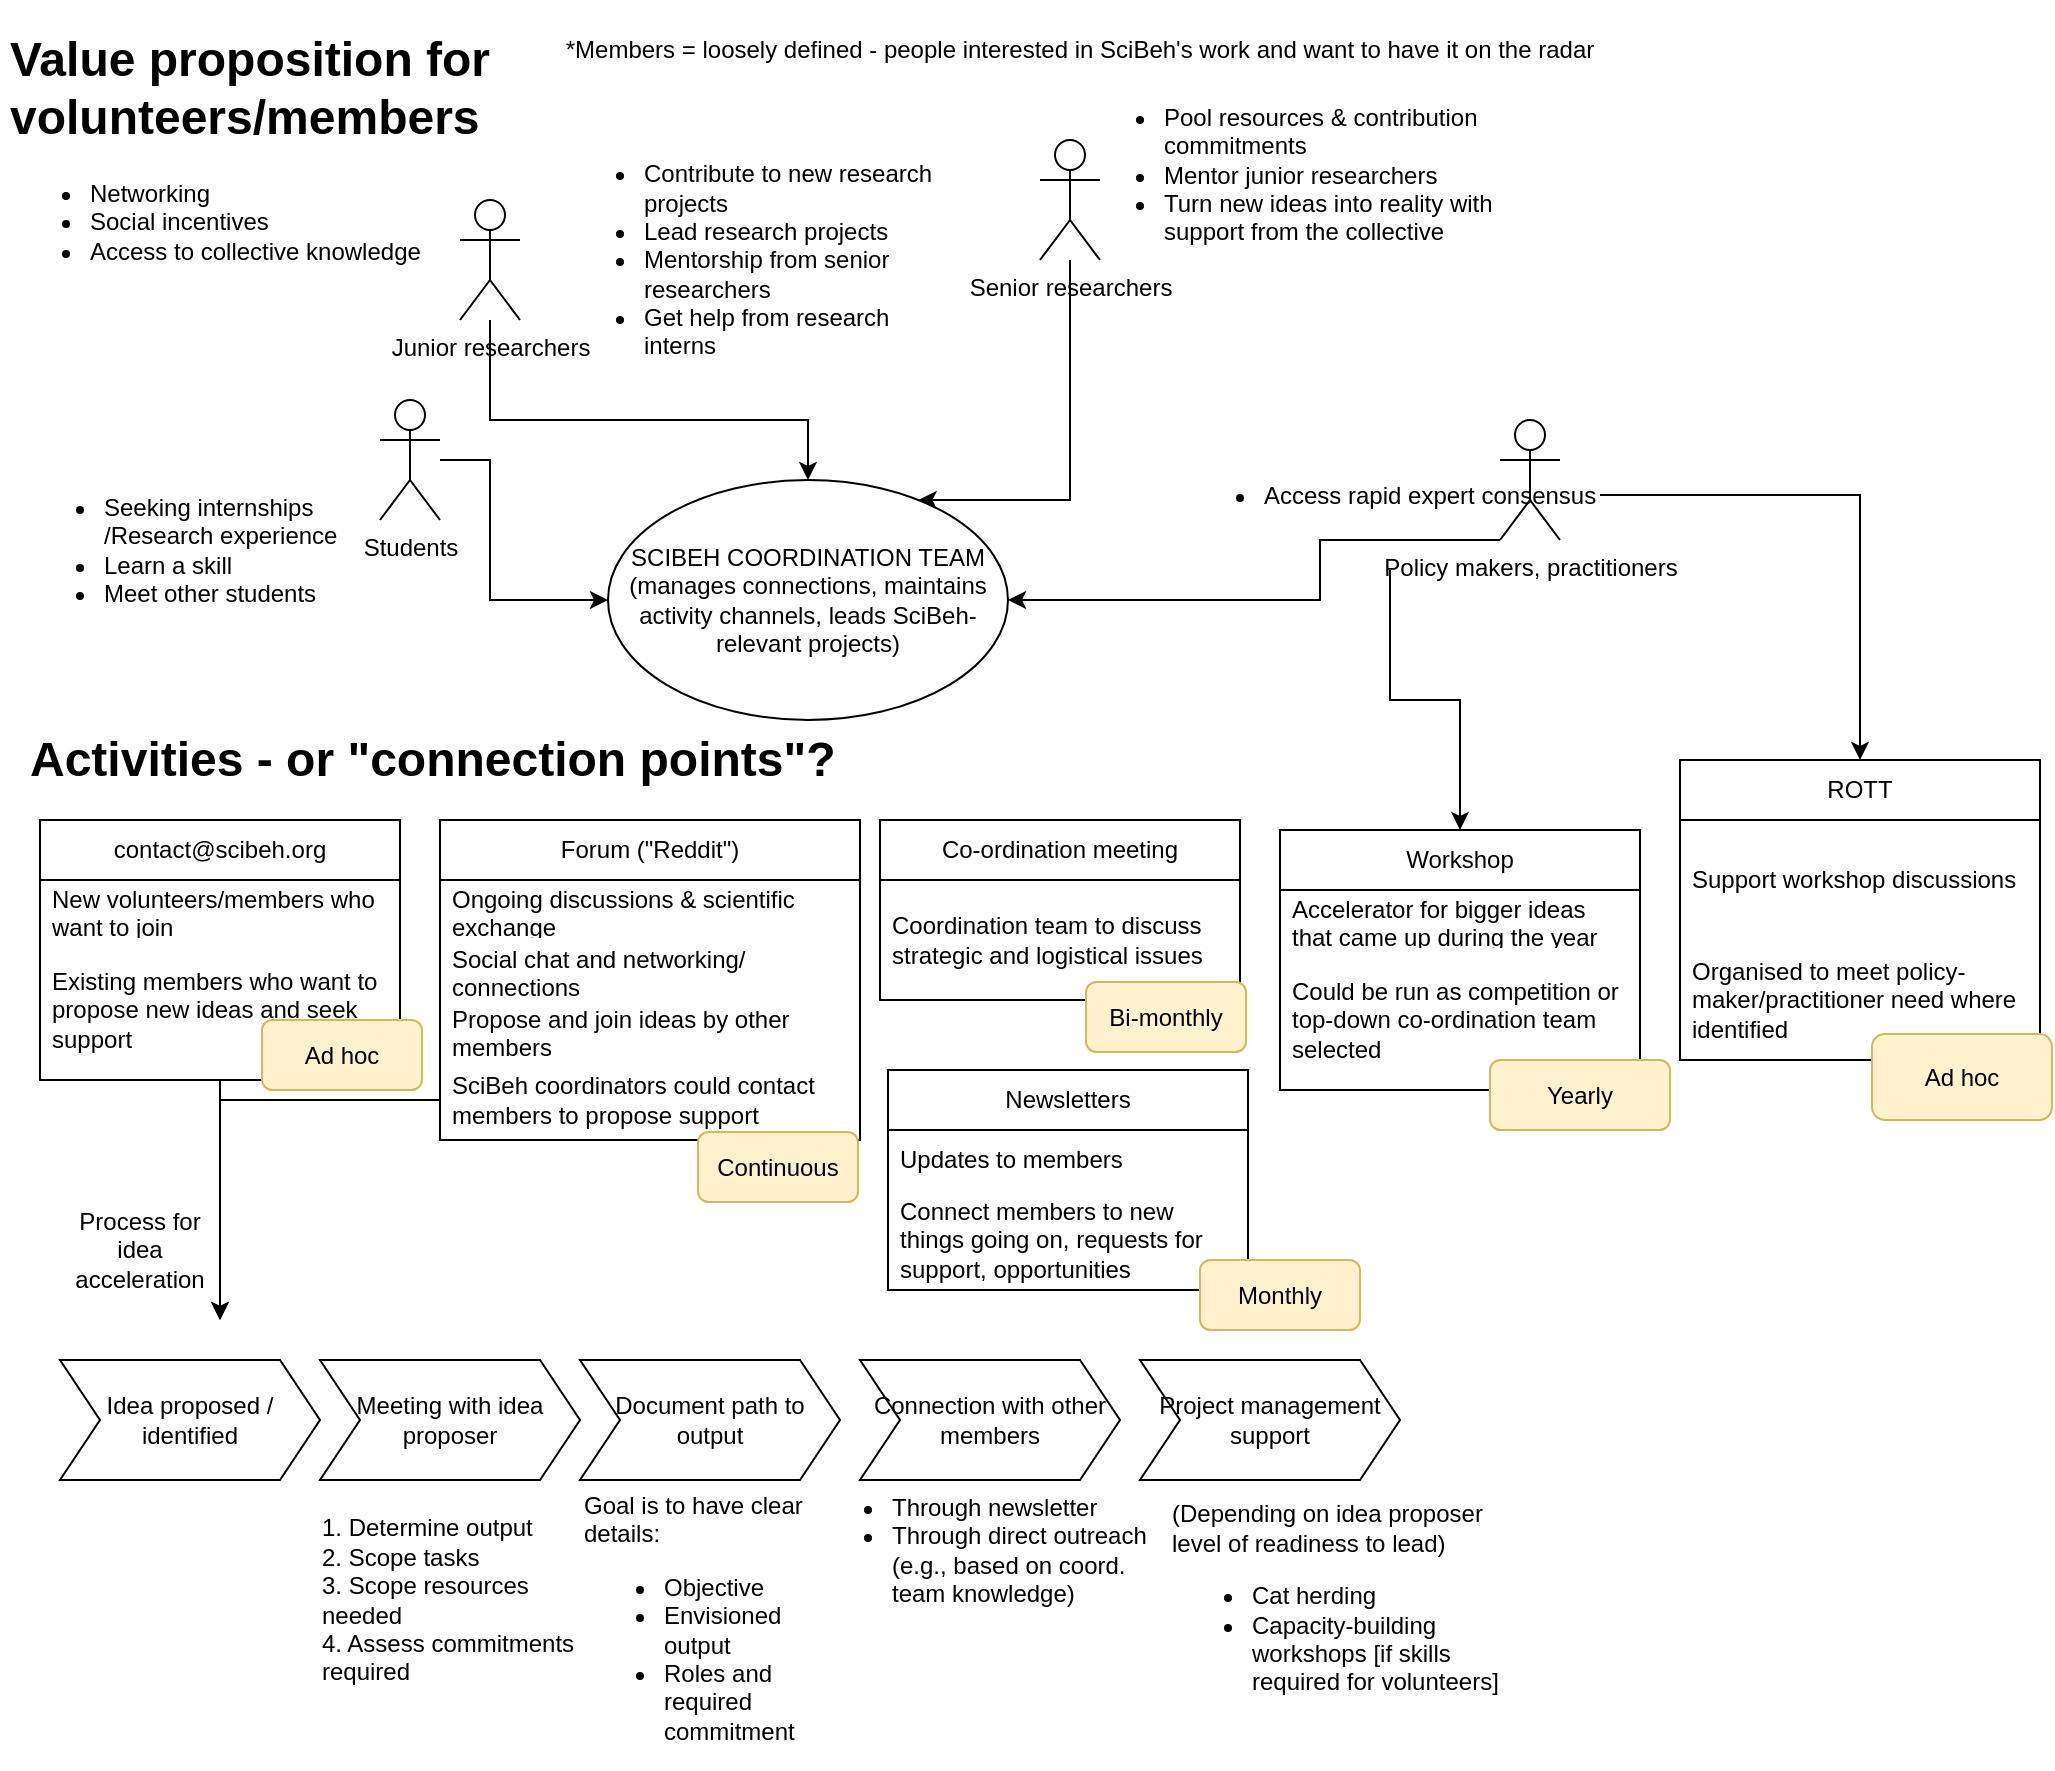 <mxfile version="21.2.9" type="github">
  <diagram name="Page-1" id="txcq8qw62wM2o02GTHZs">
    <mxGraphModel dx="1324" dy="903" grid="1" gridSize="10" guides="1" tooltips="1" connect="1" arrows="1" fold="1" page="1" pageScale="1" pageWidth="827" pageHeight="1169" math="0" shadow="0">
      <root>
        <mxCell id="0" />
        <mxCell id="1" parent="0" />
        <mxCell id="6x0dXdKXaHFzpYJiuWAb-14" value="SCIBEH COORDINATION TEAM (manages connections, maintains activity channels, leads SciBeh-relevant projects)" style="ellipse;whiteSpace=wrap;html=1;" vertex="1" parent="1">
          <mxGeometry x="314" y="240" width="200" height="120" as="geometry" />
        </mxCell>
        <mxCell id="6x0dXdKXaHFzpYJiuWAb-16" style="edgeStyle=orthogonalEdgeStyle;rounded=0;orthogonalLoop=1;jettySize=auto;html=1;entryX=0;entryY=0.5;entryDx=0;entryDy=0;" edge="1" parent="1" source="6x0dXdKXaHFzpYJiuWAb-15" target="6x0dXdKXaHFzpYJiuWAb-14">
          <mxGeometry relative="1" as="geometry">
            <Array as="points">
              <mxPoint x="255" y="300" />
            </Array>
          </mxGeometry>
        </mxCell>
        <mxCell id="6x0dXdKXaHFzpYJiuWAb-15" value="Students" style="shape=umlActor;verticalLabelPosition=bottom;verticalAlign=top;html=1;outlineConnect=0;" vertex="1" parent="1">
          <mxGeometry x="200" y="200" width="30" height="60" as="geometry" />
        </mxCell>
        <mxCell id="6x0dXdKXaHFzpYJiuWAb-17" value="&lt;ul&gt;&lt;li&gt;Seeking internships /Research experience&lt;/li&gt;&lt;li&gt;Learn a skill&lt;/li&gt;&lt;li&gt;Meet other students&lt;br&gt;&lt;/li&gt;&lt;/ul&gt;" style="text;html=1;strokeColor=none;fillColor=none;align=left;verticalAlign=middle;whiteSpace=wrap;rounded=0;" vertex="1" parent="1">
          <mxGeometry x="20" y="230" width="190" height="90" as="geometry" />
        </mxCell>
        <mxCell id="6x0dXdKXaHFzpYJiuWAb-20" style="edgeStyle=orthogonalEdgeStyle;rounded=0;orthogonalLoop=1;jettySize=auto;html=1;entryX=0.5;entryY=0;entryDx=0;entryDy=0;" edge="1" parent="1" source="6x0dXdKXaHFzpYJiuWAb-18" target="6x0dXdKXaHFzpYJiuWAb-14">
          <mxGeometry relative="1" as="geometry">
            <mxPoint x="435" y="190" as="targetPoint" />
            <Array as="points">
              <mxPoint x="255" y="210" />
              <mxPoint x="414" y="210" />
            </Array>
          </mxGeometry>
        </mxCell>
        <mxCell id="6x0dXdKXaHFzpYJiuWAb-18" value="Junior researchers" style="shape=umlActor;verticalLabelPosition=bottom;verticalAlign=top;html=1;outlineConnect=0;" vertex="1" parent="1">
          <mxGeometry x="240" y="100" width="30" height="60" as="geometry" />
        </mxCell>
        <mxCell id="6x0dXdKXaHFzpYJiuWAb-25" style="edgeStyle=orthogonalEdgeStyle;rounded=0;orthogonalLoop=1;jettySize=auto;html=1;" edge="1" parent="1" source="6x0dXdKXaHFzpYJiuWAb-19" target="6x0dXdKXaHFzpYJiuWAb-14">
          <mxGeometry relative="1" as="geometry">
            <Array as="points">
              <mxPoint x="545" y="250" />
            </Array>
          </mxGeometry>
        </mxCell>
        <mxCell id="6x0dXdKXaHFzpYJiuWAb-19" value="Senior researchers" style="shape=umlActor;verticalLabelPosition=bottom;verticalAlign=top;html=1;outlineConnect=0;" vertex="1" parent="1">
          <mxGeometry x="530" y="70" width="30" height="60" as="geometry" />
        </mxCell>
        <mxCell id="6x0dXdKXaHFzpYJiuWAb-22" value="&lt;ul&gt;&lt;li&gt;Contribute to new research projects&lt;/li&gt;&lt;li&gt;Lead research projects&lt;/li&gt;&lt;li&gt;Mentorship from senior researchers&lt;br&gt;&lt;/li&gt;&lt;li&gt;Get help from research interns&lt;br&gt;&lt;/li&gt;&lt;/ul&gt;" style="text;html=1;strokeColor=none;fillColor=none;align=left;verticalAlign=middle;whiteSpace=wrap;rounded=0;" vertex="1" parent="1">
          <mxGeometry x="290" y="85" width="200" height="90" as="geometry" />
        </mxCell>
        <mxCell id="6x0dXdKXaHFzpYJiuWAb-24" value="&lt;h1&gt;Value proposition for volunteers/members&lt;/h1&gt;&lt;div&gt;&lt;ul&gt;&lt;li&gt;Networking&lt;/li&gt;&lt;li&gt;Social incentives&lt;/li&gt;&lt;li&gt;Access to collective knowledge&lt;br&gt;&lt;/li&gt;&lt;/ul&gt;&lt;/div&gt;" style="text;html=1;strokeColor=none;fillColor=none;spacing=5;spacingTop=-20;whiteSpace=wrap;overflow=hidden;rounded=0;" vertex="1" parent="1">
          <mxGeometry x="10" y="10" width="290" height="140" as="geometry" />
        </mxCell>
        <mxCell id="6x0dXdKXaHFzpYJiuWAb-26" value="&lt;br&gt;&lt;ul&gt;&lt;li&gt;Pool resources &amp;amp; contribution commitments&lt;br&gt;&lt;/li&gt;&lt;li&gt;Mentor junior researchers&lt;/li&gt;&lt;li&gt;Turn new ideas into reality with support from the collective&lt;br&gt;&lt;/li&gt;&lt;/ul&gt;" style="text;html=1;strokeColor=none;fillColor=none;align=left;verticalAlign=middle;whiteSpace=wrap;rounded=0;" vertex="1" parent="1">
          <mxGeometry x="550" y="42.5" width="210" height="75" as="geometry" />
        </mxCell>
        <mxCell id="6x0dXdKXaHFzpYJiuWAb-28" style="edgeStyle=orthogonalEdgeStyle;rounded=0;orthogonalLoop=1;jettySize=auto;html=1;exitX=0;exitY=1;exitDx=0;exitDy=0;exitPerimeter=0;entryX=1;entryY=0.5;entryDx=0;entryDy=0;" edge="1" parent="1" source="6x0dXdKXaHFzpYJiuWAb-27" target="6x0dXdKXaHFzpYJiuWAb-14">
          <mxGeometry relative="1" as="geometry">
            <Array as="points">
              <mxPoint x="670" y="270" />
              <mxPoint x="670" y="300" />
            </Array>
          </mxGeometry>
        </mxCell>
        <mxCell id="6x0dXdKXaHFzpYJiuWAb-27" value="Policy makers, practitioners" style="shape=umlActor;verticalLabelPosition=bottom;verticalAlign=top;html=1;outlineConnect=0;" vertex="1" parent="1">
          <mxGeometry x="760" y="210" width="30" height="60" as="geometry" />
        </mxCell>
        <mxCell id="6x0dXdKXaHFzpYJiuWAb-80" style="edgeStyle=orthogonalEdgeStyle;rounded=0;orthogonalLoop=1;jettySize=auto;html=1;entryX=0.5;entryY=0;entryDx=0;entryDy=0;" edge="1" parent="1" source="6x0dXdKXaHFzpYJiuWAb-29" target="6x0dXdKXaHFzpYJiuWAb-74">
          <mxGeometry relative="1" as="geometry" />
        </mxCell>
        <mxCell id="6x0dXdKXaHFzpYJiuWAb-81" style="edgeStyle=orthogonalEdgeStyle;rounded=0;orthogonalLoop=1;jettySize=auto;html=1;entryX=0.5;entryY=0;entryDx=0;entryDy=0;" edge="1" parent="1" source="6x0dXdKXaHFzpYJiuWAb-29" target="6x0dXdKXaHFzpYJiuWAb-48">
          <mxGeometry relative="1" as="geometry" />
        </mxCell>
        <mxCell id="6x0dXdKXaHFzpYJiuWAb-29" value="&lt;ul&gt;&lt;li&gt;Access rapid expert consensus&lt;/li&gt;&lt;/ul&gt;" style="text;html=1;strokeColor=none;fillColor=none;align=left;verticalAlign=middle;whiteSpace=wrap;rounded=0;" vertex="1" parent="1">
          <mxGeometry x="600" y="210" width="210" height="75" as="geometry" />
        </mxCell>
        <mxCell id="6x0dXdKXaHFzpYJiuWAb-31" value="&lt;h1&gt;Activities - or &quot;connection points&quot;?&lt;br&gt;&lt;/h1&gt;" style="text;html=1;strokeColor=none;fillColor=none;spacing=5;spacingTop=-20;whiteSpace=wrap;overflow=hidden;rounded=0;" vertex="1" parent="1">
          <mxGeometry x="20" y="360" width="560" height="40" as="geometry" />
        </mxCell>
        <mxCell id="6x0dXdKXaHFzpYJiuWAb-71" style="edgeStyle=orthogonalEdgeStyle;rounded=0;orthogonalLoop=1;jettySize=auto;html=1;" edge="1" parent="1" source="6x0dXdKXaHFzpYJiuWAb-40">
          <mxGeometry relative="1" as="geometry">
            <mxPoint x="120" y="660" as="targetPoint" />
          </mxGeometry>
        </mxCell>
        <mxCell id="6x0dXdKXaHFzpYJiuWAb-40" value="contact@scibeh.org" style="swimlane;fontStyle=0;childLayout=stackLayout;horizontal=1;startSize=30;horizontalStack=0;resizeParent=1;resizeParentMax=0;resizeLast=0;collapsible=1;marginBottom=0;whiteSpace=wrap;html=1;" vertex="1" parent="1">
          <mxGeometry x="30" y="410" width="180" height="130" as="geometry" />
        </mxCell>
        <mxCell id="6x0dXdKXaHFzpYJiuWAb-41" value="New volunteers/members who want to join" style="text;strokeColor=none;fillColor=none;align=left;verticalAlign=middle;spacingLeft=4;spacingRight=4;overflow=hidden;points=[[0,0.5],[1,0.5]];portConstraint=eastwest;rotatable=0;whiteSpace=wrap;html=1;" vertex="1" parent="6x0dXdKXaHFzpYJiuWAb-40">
          <mxGeometry y="30" width="180" height="30" as="geometry" />
        </mxCell>
        <mxCell id="6x0dXdKXaHFzpYJiuWAb-42" value="Existing members who want to propose new ideas and seek support" style="text;strokeColor=none;fillColor=none;align=left;verticalAlign=middle;spacingLeft=4;spacingRight=4;overflow=hidden;points=[[0,0.5],[1,0.5]];portConstraint=eastwest;rotatable=0;whiteSpace=wrap;html=1;" vertex="1" parent="6x0dXdKXaHFzpYJiuWAb-40">
          <mxGeometry y="60" width="180" height="70" as="geometry" />
        </mxCell>
        <mxCell id="6x0dXdKXaHFzpYJiuWAb-44" value="Newsletters" style="swimlane;fontStyle=0;childLayout=stackLayout;horizontal=1;startSize=30;horizontalStack=0;resizeParent=1;resizeParentMax=0;resizeLast=0;collapsible=1;marginBottom=0;whiteSpace=wrap;html=1;" vertex="1" parent="1">
          <mxGeometry x="454" y="535" width="180" height="110" as="geometry" />
        </mxCell>
        <mxCell id="6x0dXdKXaHFzpYJiuWAb-45" value="Updates to members" style="text;strokeColor=none;fillColor=none;align=left;verticalAlign=middle;spacingLeft=4;spacingRight=4;overflow=hidden;points=[[0,0.5],[1,0.5]];portConstraint=eastwest;rotatable=0;whiteSpace=wrap;html=1;" vertex="1" parent="6x0dXdKXaHFzpYJiuWAb-44">
          <mxGeometry y="30" width="180" height="30" as="geometry" />
        </mxCell>
        <mxCell id="6x0dXdKXaHFzpYJiuWAb-46" value="Connect members to new things going on, requests for support, opportunities" style="text;strokeColor=none;fillColor=none;align=left;verticalAlign=middle;spacingLeft=4;spacingRight=4;overflow=hidden;points=[[0,0.5],[1,0.5]];portConstraint=eastwest;rotatable=0;whiteSpace=wrap;html=1;" vertex="1" parent="6x0dXdKXaHFzpYJiuWAb-44">
          <mxGeometry y="60" width="180" height="50" as="geometry" />
        </mxCell>
        <mxCell id="6x0dXdKXaHFzpYJiuWAb-47" value="*Members = loosely defined - people interested in SciBeh&#39;s work and want to have it on the radar" style="text;html=1;strokeColor=none;fillColor=none;align=center;verticalAlign=middle;whiteSpace=wrap;rounded=0;" vertex="1" parent="1">
          <mxGeometry x="280" y="10" width="540" height="30" as="geometry" />
        </mxCell>
        <mxCell id="6x0dXdKXaHFzpYJiuWAb-48" value="Workshop" style="swimlane;fontStyle=0;childLayout=stackLayout;horizontal=1;startSize=30;horizontalStack=0;resizeParent=1;resizeParentMax=0;resizeLast=0;collapsible=1;marginBottom=0;whiteSpace=wrap;html=1;" vertex="1" parent="1">
          <mxGeometry x="650" y="415" width="180" height="130" as="geometry" />
        </mxCell>
        <mxCell id="6x0dXdKXaHFzpYJiuWAb-49" value="Accelerator for bigger ideas that came up during the year" style="text;strokeColor=none;fillColor=none;align=left;verticalAlign=middle;spacingLeft=4;spacingRight=4;overflow=hidden;points=[[0,0.5],[1,0.5]];portConstraint=eastwest;rotatable=0;whiteSpace=wrap;html=1;" vertex="1" parent="6x0dXdKXaHFzpYJiuWAb-48">
          <mxGeometry y="30" width="180" height="30" as="geometry" />
        </mxCell>
        <mxCell id="6x0dXdKXaHFzpYJiuWAb-50" value="Could be run as competition or top-down co-ordination team selected" style="text;strokeColor=none;fillColor=none;align=left;verticalAlign=middle;spacingLeft=4;spacingRight=4;overflow=hidden;points=[[0,0.5],[1,0.5]];portConstraint=eastwest;rotatable=0;whiteSpace=wrap;html=1;" vertex="1" parent="6x0dXdKXaHFzpYJiuWAb-48">
          <mxGeometry y="60" width="180" height="70" as="geometry" />
        </mxCell>
        <mxCell id="6x0dXdKXaHFzpYJiuWAb-51" value="Forum (&quot;Reddit&quot;)" style="swimlane;fontStyle=0;childLayout=stackLayout;horizontal=1;startSize=30;horizontalStack=0;resizeParent=1;resizeParentMax=0;resizeLast=0;collapsible=1;marginBottom=0;whiteSpace=wrap;html=1;" vertex="1" parent="1">
          <mxGeometry x="230" y="410" width="210" height="160" as="geometry" />
        </mxCell>
        <mxCell id="6x0dXdKXaHFzpYJiuWAb-52" value="Ongoing discussions &amp;amp; scientific exchange" style="text;strokeColor=none;fillColor=none;align=left;verticalAlign=middle;spacingLeft=4;spacingRight=4;overflow=hidden;points=[[0,0.5],[1,0.5]];portConstraint=eastwest;rotatable=0;whiteSpace=wrap;html=1;" vertex="1" parent="6x0dXdKXaHFzpYJiuWAb-51">
          <mxGeometry y="30" width="210" height="30" as="geometry" />
        </mxCell>
        <mxCell id="6x0dXdKXaHFzpYJiuWAb-53" value="Social chat and networking/ connections" style="text;strokeColor=none;fillColor=none;align=left;verticalAlign=middle;spacingLeft=4;spacingRight=4;overflow=hidden;points=[[0,0.5],[1,0.5]];portConstraint=eastwest;rotatable=0;whiteSpace=wrap;html=1;" vertex="1" parent="6x0dXdKXaHFzpYJiuWAb-51">
          <mxGeometry y="60" width="210" height="30" as="geometry" />
        </mxCell>
        <mxCell id="6x0dXdKXaHFzpYJiuWAb-58" value="Propose and join ideas by other members" style="text;strokeColor=none;fillColor=none;align=left;verticalAlign=middle;spacingLeft=4;spacingRight=4;overflow=hidden;points=[[0,0.5],[1,0.5]];portConstraint=eastwest;rotatable=0;whiteSpace=wrap;html=1;" vertex="1" parent="6x0dXdKXaHFzpYJiuWAb-51">
          <mxGeometry y="90" width="210" height="30" as="geometry" />
        </mxCell>
        <mxCell id="6x0dXdKXaHFzpYJiuWAb-72" style="edgeStyle=orthogonalEdgeStyle;rounded=0;orthogonalLoop=1;jettySize=auto;html=1;exitX=0;exitY=0.5;exitDx=0;exitDy=0;" edge="1" parent="6x0dXdKXaHFzpYJiuWAb-51" source="6x0dXdKXaHFzpYJiuWAb-59">
          <mxGeometry relative="1" as="geometry">
            <mxPoint x="-110" y="250" as="targetPoint" />
            <Array as="points">
              <mxPoint x="-110" y="140" />
            </Array>
          </mxGeometry>
        </mxCell>
        <mxCell id="6x0dXdKXaHFzpYJiuWAb-59" value="SciBeh coordinators could contact members to propose support" style="text;strokeColor=none;fillColor=none;align=left;verticalAlign=middle;spacingLeft=4;spacingRight=4;overflow=hidden;points=[[0,0.5],[1,0.5]];portConstraint=eastwest;rotatable=0;whiteSpace=wrap;html=1;" vertex="1" parent="6x0dXdKXaHFzpYJiuWAb-51">
          <mxGeometry y="120" width="210" height="40" as="geometry" />
        </mxCell>
        <mxCell id="6x0dXdKXaHFzpYJiuWAb-54" value="Ad hoc" style="rounded=1;whiteSpace=wrap;html=1;fillColor=#fff2cc;strokeColor=#d6b656;" vertex="1" parent="1">
          <mxGeometry x="141" y="510" width="80" height="35" as="geometry" />
        </mxCell>
        <mxCell id="6x0dXdKXaHFzpYJiuWAb-55" value="Monthly" style="rounded=1;whiteSpace=wrap;html=1;fillColor=#fff2cc;strokeColor=#d6b656;" vertex="1" parent="1">
          <mxGeometry x="610" y="630" width="80" height="35" as="geometry" />
        </mxCell>
        <mxCell id="6x0dXdKXaHFzpYJiuWAb-57" value="Continuous" style="rounded=1;whiteSpace=wrap;html=1;fillColor=#fff2cc;strokeColor=#d6b656;" vertex="1" parent="1">
          <mxGeometry x="359" y="566" width="80" height="35" as="geometry" />
        </mxCell>
        <mxCell id="6x0dXdKXaHFzpYJiuWAb-63" value="Co-ordination meeting" style="swimlane;fontStyle=0;childLayout=stackLayout;horizontal=1;startSize=30;horizontalStack=0;resizeParent=1;resizeParentMax=0;resizeLast=0;collapsible=1;marginBottom=0;whiteSpace=wrap;html=1;" vertex="1" parent="1">
          <mxGeometry x="450" y="410" width="180" height="90" as="geometry" />
        </mxCell>
        <mxCell id="6x0dXdKXaHFzpYJiuWAb-64" value="Coordination team to discuss strategic and logistical issues" style="text;strokeColor=none;fillColor=none;align=left;verticalAlign=middle;spacingLeft=4;spacingRight=4;overflow=hidden;points=[[0,0.5],[1,0.5]];portConstraint=eastwest;rotatable=0;whiteSpace=wrap;html=1;" vertex="1" parent="6x0dXdKXaHFzpYJiuWAb-63">
          <mxGeometry y="30" width="180" height="60" as="geometry" />
        </mxCell>
        <mxCell id="6x0dXdKXaHFzpYJiuWAb-66" value="Bi-monthly" style="rounded=1;whiteSpace=wrap;html=1;fillColor=#fff2cc;strokeColor=#d6b656;" vertex="1" parent="1">
          <mxGeometry x="553" y="491" width="80" height="35" as="geometry" />
        </mxCell>
        <mxCell id="6x0dXdKXaHFzpYJiuWAb-68" value="Idea proposed / identified" style="shape=step;perimeter=stepPerimeter;whiteSpace=wrap;html=1;fixedSize=1;" vertex="1" parent="1">
          <mxGeometry x="40" y="680" width="130" height="60" as="geometry" />
        </mxCell>
        <mxCell id="6x0dXdKXaHFzpYJiuWAb-69" value="Meeting with idea proposer" style="shape=step;perimeter=stepPerimeter;whiteSpace=wrap;html=1;fixedSize=1;" vertex="1" parent="1">
          <mxGeometry x="170" y="680" width="130" height="60" as="geometry" />
        </mxCell>
        <mxCell id="6x0dXdKXaHFzpYJiuWAb-70" value="Document path to output" style="shape=step;perimeter=stepPerimeter;whiteSpace=wrap;html=1;fixedSize=1;" vertex="1" parent="1">
          <mxGeometry x="300" y="680" width="130" height="60" as="geometry" />
        </mxCell>
        <mxCell id="6x0dXdKXaHFzpYJiuWAb-73" value="Process for idea acceleration" style="text;html=1;strokeColor=none;fillColor=none;align=center;verticalAlign=middle;whiteSpace=wrap;rounded=0;" vertex="1" parent="1">
          <mxGeometry x="50" y="610" width="60" height="30" as="geometry" />
        </mxCell>
        <mxCell id="6x0dXdKXaHFzpYJiuWAb-74" value="ROTT" style="swimlane;fontStyle=0;childLayout=stackLayout;horizontal=1;startSize=30;horizontalStack=0;resizeParent=1;resizeParentMax=0;resizeLast=0;collapsible=1;marginBottom=0;whiteSpace=wrap;html=1;" vertex="1" parent="1">
          <mxGeometry x="850" y="380" width="180" height="150" as="geometry" />
        </mxCell>
        <mxCell id="6x0dXdKXaHFzpYJiuWAb-75" value="&lt;div&gt;Support workshop discussions&lt;/div&gt;" style="text;strokeColor=none;fillColor=none;align=left;verticalAlign=middle;spacingLeft=4;spacingRight=4;overflow=hidden;points=[[0,0.5],[1,0.5]];portConstraint=eastwest;rotatable=0;whiteSpace=wrap;html=1;" vertex="1" parent="6x0dXdKXaHFzpYJiuWAb-74">
          <mxGeometry y="30" width="180" height="60" as="geometry" />
        </mxCell>
        <mxCell id="6x0dXdKXaHFzpYJiuWAb-76" value="Organised to meet policy-maker/practitioner need where identified" style="text;strokeColor=none;fillColor=none;align=left;verticalAlign=middle;spacingLeft=4;spacingRight=4;overflow=hidden;points=[[0,0.5],[1,0.5]];portConstraint=eastwest;rotatable=0;whiteSpace=wrap;html=1;" vertex="1" parent="6x0dXdKXaHFzpYJiuWAb-74">
          <mxGeometry y="90" width="180" height="60" as="geometry" />
        </mxCell>
        <mxCell id="6x0dXdKXaHFzpYJiuWAb-56" value="Yearly" style="rounded=1;whiteSpace=wrap;html=1;fillColor=#fff2cc;strokeColor=#d6b656;" vertex="1" parent="1">
          <mxGeometry x="755" y="530" width="90" height="35" as="geometry" />
        </mxCell>
        <mxCell id="6x0dXdKXaHFzpYJiuWAb-79" value="Ad hoc" style="rounded=1;whiteSpace=wrap;html=1;fillColor=#fff2cc;strokeColor=#d6b656;" vertex="1" parent="1">
          <mxGeometry x="946" y="517" width="90" height="43" as="geometry" />
        </mxCell>
        <mxCell id="6x0dXdKXaHFzpYJiuWAb-82" value="&lt;div align=&quot;left&quot;&gt;1. Determine output&lt;/div&gt;&lt;div align=&quot;left&quot;&gt;2. Scope tasks&lt;/div&gt;&lt;div align=&quot;left&quot;&gt;3. Scope resources needed&lt;/div&gt;&lt;div align=&quot;left&quot;&gt;4. Assess commitments required&lt;br&gt;&lt;/div&gt;" style="text;html=1;strokeColor=none;fillColor=none;align=center;verticalAlign=middle;whiteSpace=wrap;rounded=0;" vertex="1" parent="1">
          <mxGeometry x="170" y="770" width="130" height="60" as="geometry" />
        </mxCell>
        <mxCell id="6x0dXdKXaHFzpYJiuWAb-84" value="&lt;ul&gt;&lt;li&gt;Through newsletter&lt;/li&gt;&lt;li&gt;Through direct outreach (e.g., based on coord. team knowledge)&lt;/li&gt;&lt;/ul&gt;" style="text;html=1;strokeColor=none;fillColor=none;align=left;verticalAlign=middle;whiteSpace=wrap;rounded=0;" vertex="1" parent="1">
          <mxGeometry x="414" y="730" width="180" height="90" as="geometry" />
        </mxCell>
        <mxCell id="6x0dXdKXaHFzpYJiuWAb-85" value="Connection with other members" style="shape=step;perimeter=stepPerimeter;whiteSpace=wrap;html=1;fixedSize=1;" vertex="1" parent="1">
          <mxGeometry x="440" y="680" width="130" height="60" as="geometry" />
        </mxCell>
        <mxCell id="6x0dXdKXaHFzpYJiuWAb-87" value="&lt;div&gt;Goal is to have clear details:&lt;/div&gt;&lt;div&gt;&lt;ul&gt;&lt;li&gt;Objective&lt;/li&gt;&lt;li&gt;Envisioned output&lt;/li&gt;&lt;li&gt;Roles and required commitment&lt;br&gt;&lt;/li&gt;&lt;/ul&gt;&lt;/div&gt;" style="text;html=1;strokeColor=none;fillColor=none;align=left;verticalAlign=middle;whiteSpace=wrap;rounded=0;" vertex="1" parent="1">
          <mxGeometry x="300" y="770" width="130" height="90" as="geometry" />
        </mxCell>
        <mxCell id="6x0dXdKXaHFzpYJiuWAb-88" value="Project management support" style="shape=step;perimeter=stepPerimeter;whiteSpace=wrap;html=1;fixedSize=1;" vertex="1" parent="1">
          <mxGeometry x="580" y="680" width="130" height="60" as="geometry" />
        </mxCell>
        <mxCell id="6x0dXdKXaHFzpYJiuWAb-89" value="(Depending on idea proposer level of readiness to lead)&lt;br&gt;&lt;ul&gt;&lt;li&gt;Cat herding&lt;/li&gt;&lt;li&gt;Capacity-building workshops [if skills required for volunteers]&lt;/li&gt;&lt;/ul&gt;" style="text;html=1;strokeColor=none;fillColor=none;align=left;verticalAlign=middle;whiteSpace=wrap;rounded=0;" vertex="1" parent="1">
          <mxGeometry x="594" y="760" width="180" height="90" as="geometry" />
        </mxCell>
      </root>
    </mxGraphModel>
  </diagram>
</mxfile>
